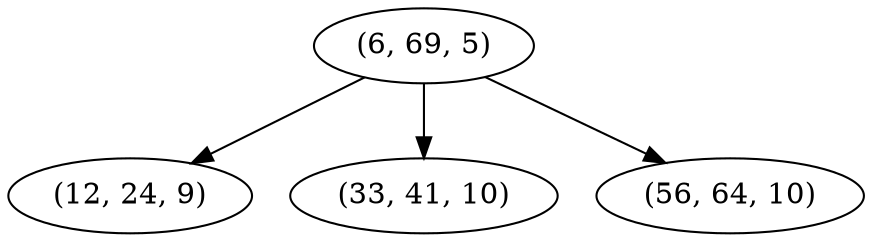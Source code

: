 digraph tree {
    "(6, 69, 5)";
    "(12, 24, 9)";
    "(33, 41, 10)";
    "(56, 64, 10)";
    "(6, 69, 5)" -> "(12, 24, 9)";
    "(6, 69, 5)" -> "(33, 41, 10)";
    "(6, 69, 5)" -> "(56, 64, 10)";
}

